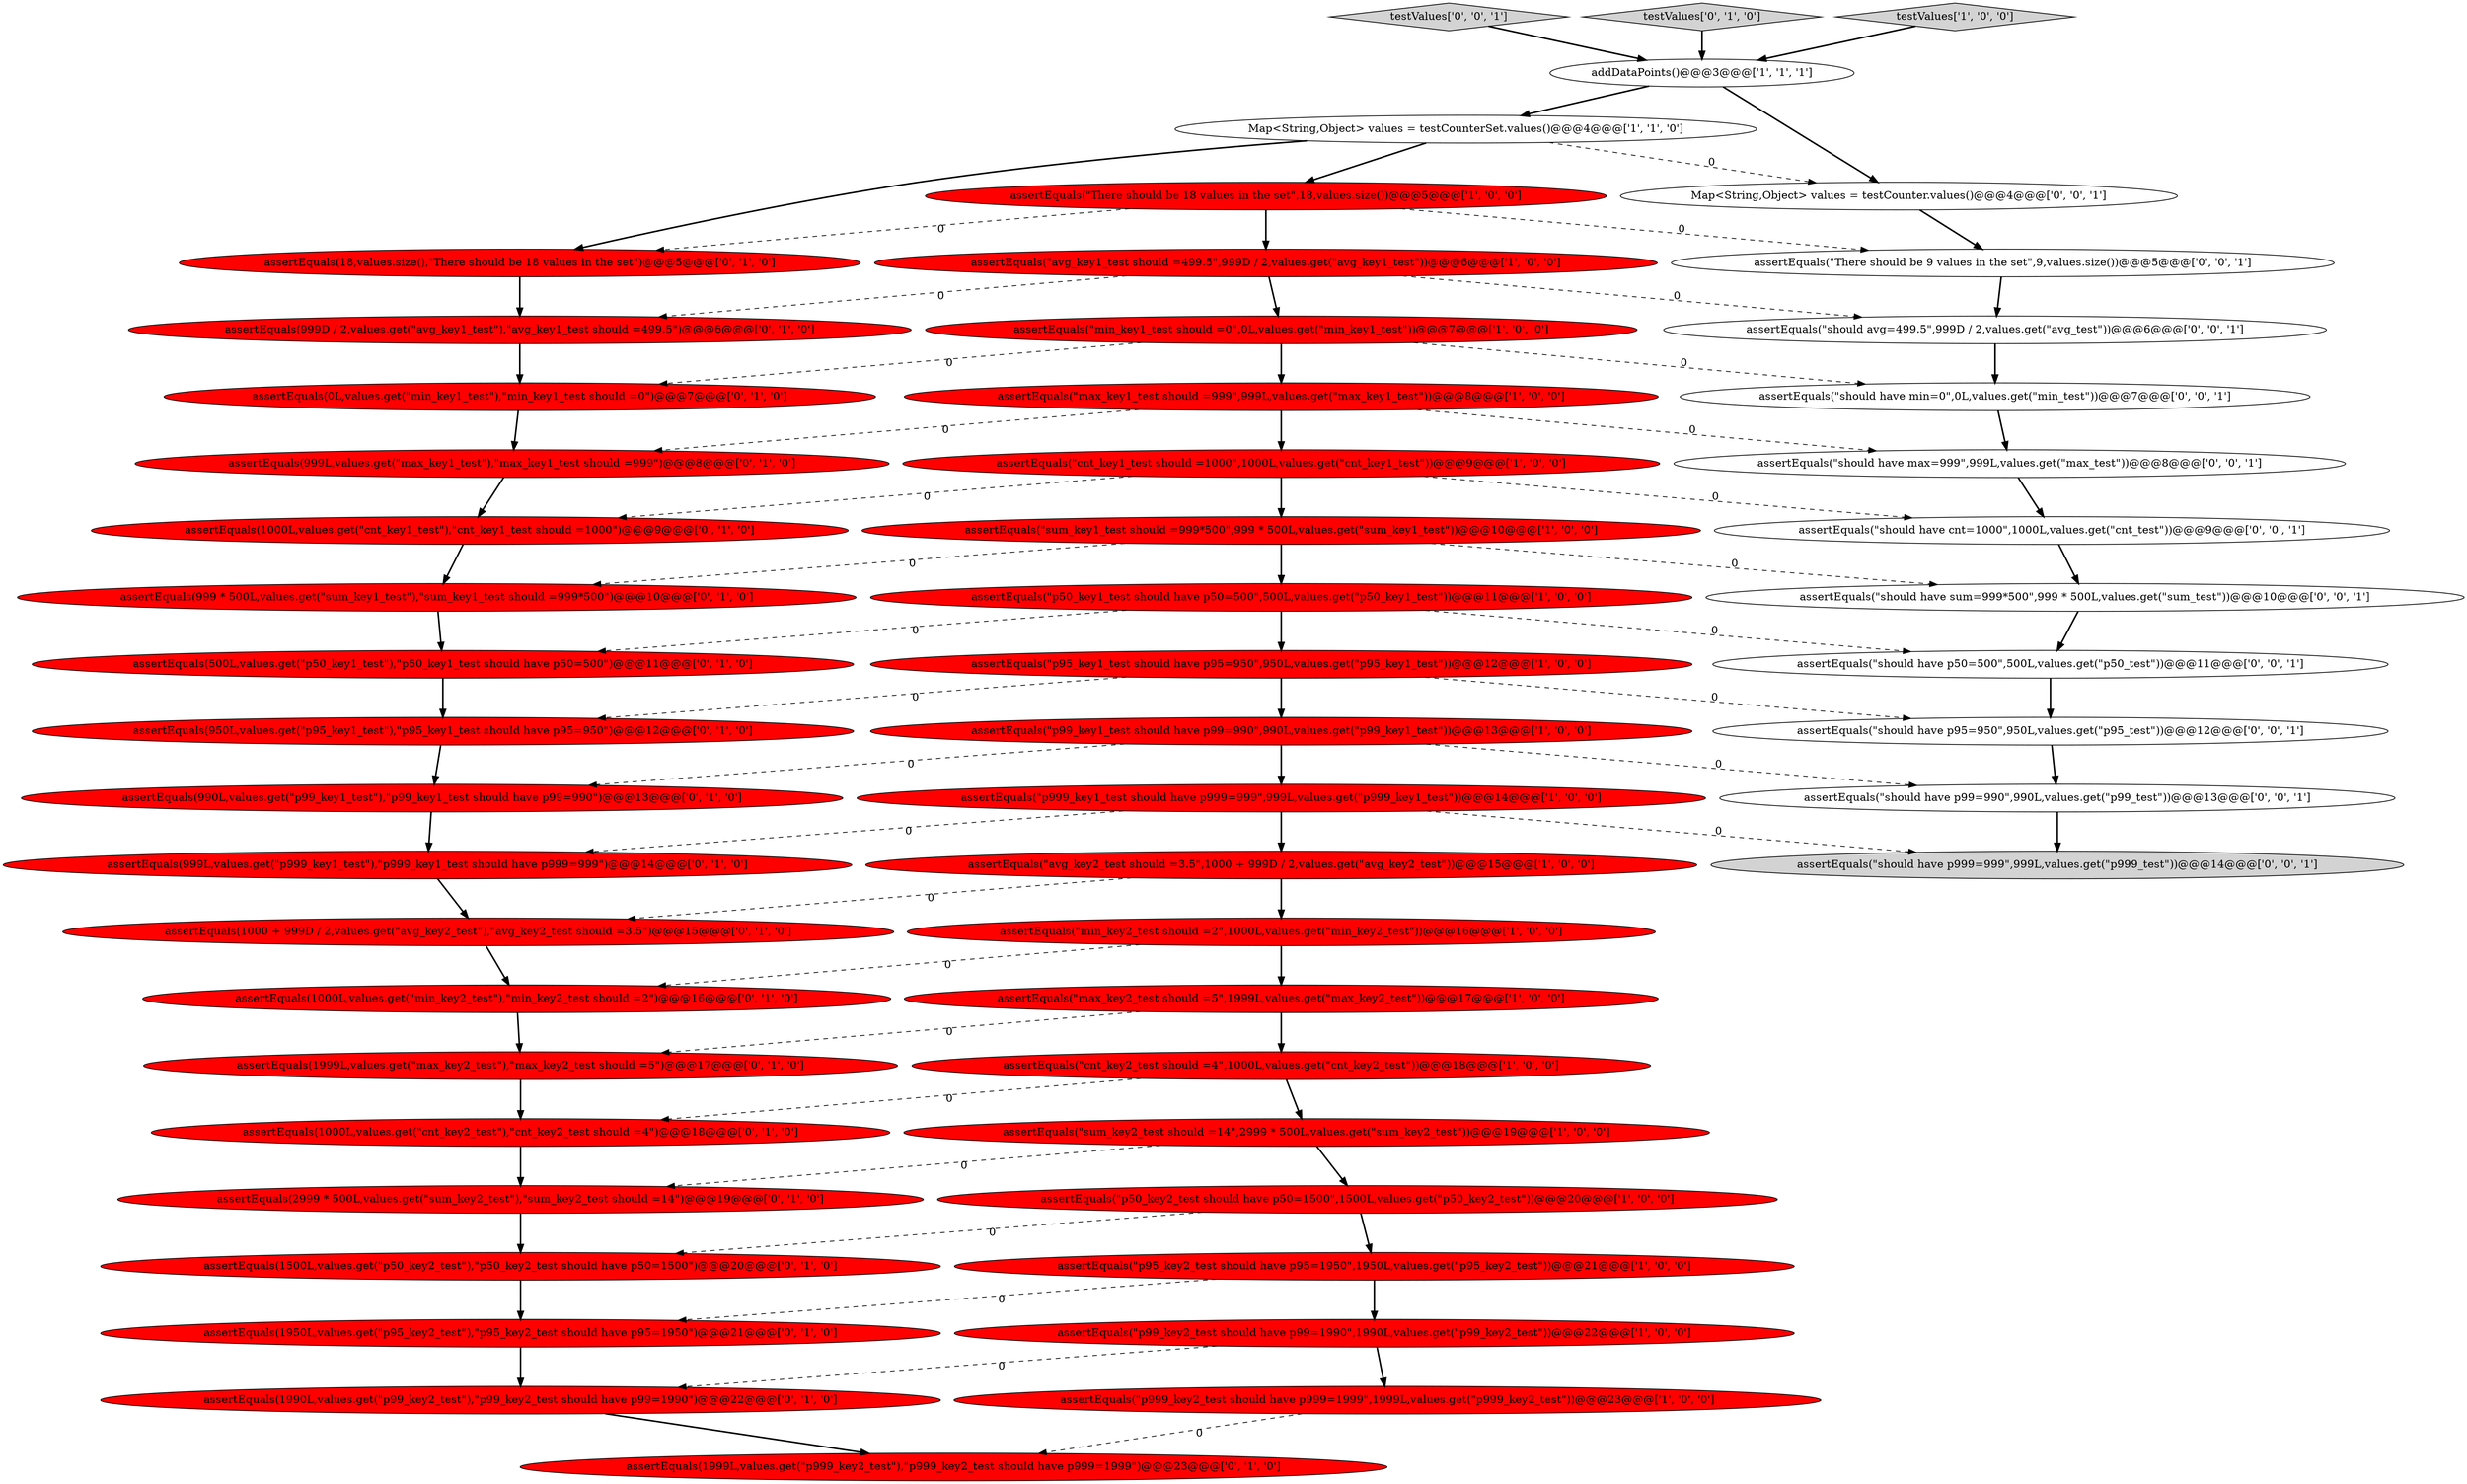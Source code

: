 digraph {
40 [style = filled, label = "assertEquals(1999L,values.get(\"max_key2_test\"),\"max_key2_test should =5\")@@@17@@@['0', '1', '0']", fillcolor = red, shape = ellipse image = "AAA1AAABBB2BBB"];
35 [style = filled, label = "assertEquals(999L,values.get(\"max_key1_test\"),\"max_key1_test should =999\")@@@8@@@['0', '1', '0']", fillcolor = red, shape = ellipse image = "AAA1AAABBB2BBB"];
31 [style = filled, label = "assertEquals(990L,values.get(\"p99_key1_test\"),\"p99_key1_test should have p99=990\")@@@13@@@['0', '1', '0']", fillcolor = red, shape = ellipse image = "AAA1AAABBB2BBB"];
12 [style = filled, label = "assertEquals(\"sum_key2_test should =14\",2999 * 500L,values.get(\"sum_key2_test\"))@@@19@@@['1', '0', '0']", fillcolor = red, shape = ellipse image = "AAA1AAABBB1BBB"];
22 [style = filled, label = "assertEquals(1000L,values.get(\"cnt_key2_test\"),\"cnt_key2_test should =4\")@@@18@@@['0', '1', '0']", fillcolor = red, shape = ellipse image = "AAA1AAABBB2BBB"];
3 [style = filled, label = "assertEquals(\"p999_key1_test should have p999=999\",999L,values.get(\"p999_key1_test\"))@@@14@@@['1', '0', '0']", fillcolor = red, shape = ellipse image = "AAA1AAABBB1BBB"];
27 [style = filled, label = "assertEquals(999 * 500L,values.get(\"sum_key1_test\"),\"sum_key1_test should =999*500\")@@@10@@@['0', '1', '0']", fillcolor = red, shape = ellipse image = "AAA1AAABBB2BBB"];
46 [style = filled, label = "assertEquals(\"should have max=999\",999L,values.get(\"max_test\"))@@@8@@@['0', '0', '1']", fillcolor = white, shape = ellipse image = "AAA0AAABBB3BBB"];
9 [style = filled, label = "assertEquals(\"p95_key2_test should have p95=1950\",1950L,values.get(\"p95_key2_test\"))@@@21@@@['1', '0', '0']", fillcolor = red, shape = ellipse image = "AAA1AAABBB1BBB"];
44 [style = filled, label = "testValues['0', '0', '1']", fillcolor = lightgray, shape = diamond image = "AAA0AAABBB3BBB"];
18 [style = filled, label = "assertEquals(\"There should be 18 values in the set\",18,values.size())@@@5@@@['1', '0', '0']", fillcolor = red, shape = ellipse image = "AAA1AAABBB1BBB"];
48 [style = filled, label = "assertEquals(\"should have p99=990\",990L,values.get(\"p99_test\"))@@@13@@@['0', '0', '1']", fillcolor = white, shape = ellipse image = "AAA0AAABBB3BBB"];
15 [style = filled, label = "assertEquals(\"p50_key1_test should have p50=500\",500L,values.get(\"p50_key1_test\"))@@@11@@@['1', '0', '0']", fillcolor = red, shape = ellipse image = "AAA1AAABBB1BBB"];
21 [style = filled, label = "assertEquals(\"p50_key2_test should have p50=1500\",1500L,values.get(\"p50_key2_test\"))@@@20@@@['1', '0', '0']", fillcolor = red, shape = ellipse image = "AAA1AAABBB1BBB"];
6 [style = filled, label = "assertEquals(\"p99_key2_test should have p99=1990\",1990L,values.get(\"p99_key2_test\"))@@@22@@@['1', '0', '0']", fillcolor = red, shape = ellipse image = "AAA1AAABBB1BBB"];
26 [style = filled, label = "assertEquals(0L,values.get(\"min_key1_test\"),\"min_key1_test should =0\")@@@7@@@['0', '1', '0']", fillcolor = red, shape = ellipse image = "AAA1AAABBB2BBB"];
43 [style = filled, label = "assertEquals(\"should have p50=500\",500L,values.get(\"p50_test\"))@@@11@@@['0', '0', '1']", fillcolor = white, shape = ellipse image = "AAA0AAABBB3BBB"];
45 [style = filled, label = "assertEquals(\"should have p999=999\",999L,values.get(\"p999_test\"))@@@14@@@['0', '0', '1']", fillcolor = lightgray, shape = ellipse image = "AAA0AAABBB3BBB"];
50 [style = filled, label = "assertEquals(\"should have sum=999*500\",999 * 500L,values.get(\"sum_test\"))@@@10@@@['0', '0', '1']", fillcolor = white, shape = ellipse image = "AAA0AAABBB3BBB"];
51 [style = filled, label = "assertEquals(\"should have p95=950\",950L,values.get(\"p95_test\"))@@@12@@@['0', '0', '1']", fillcolor = white, shape = ellipse image = "AAA0AAABBB3BBB"];
37 [style = filled, label = "assertEquals(500L,values.get(\"p50_key1_test\"),\"p50_key1_test should have p50=500\")@@@11@@@['0', '1', '0']", fillcolor = red, shape = ellipse image = "AAA1AAABBB2BBB"];
16 [style = filled, label = "assertEquals(\"sum_key1_test should =999*500\",999 * 500L,values.get(\"sum_key1_test\"))@@@10@@@['1', '0', '0']", fillcolor = red, shape = ellipse image = "AAA1AAABBB1BBB"];
39 [style = filled, label = "assertEquals(999L,values.get(\"p999_key1_test\"),\"p999_key1_test should have p999=999\")@@@14@@@['0', '1', '0']", fillcolor = red, shape = ellipse image = "AAA1AAABBB2BBB"];
0 [style = filled, label = "assertEquals(\"avg_key1_test should =499.5\",999D / 2,values.get(\"avg_key1_test\"))@@@6@@@['1', '0', '0']", fillcolor = red, shape = ellipse image = "AAA1AAABBB1BBB"];
25 [style = filled, label = "assertEquals(1950L,values.get(\"p95_key2_test\"),\"p95_key2_test should have p95=1950\")@@@21@@@['0', '1', '0']", fillcolor = red, shape = ellipse image = "AAA1AAABBB2BBB"];
30 [style = filled, label = "testValues['0', '1', '0']", fillcolor = lightgray, shape = diamond image = "AAA0AAABBB2BBB"];
53 [style = filled, label = "assertEquals(\"should have cnt=1000\",1000L,values.get(\"cnt_test\"))@@@9@@@['0', '0', '1']", fillcolor = white, shape = ellipse image = "AAA0AAABBB3BBB"];
7 [style = filled, label = "testValues['1', '0', '0']", fillcolor = lightgray, shape = diamond image = "AAA0AAABBB1BBB"];
10 [style = filled, label = "assertEquals(\"max_key1_test should =999\",999L,values.get(\"max_key1_test\"))@@@8@@@['1', '0', '0']", fillcolor = red, shape = ellipse image = "AAA1AAABBB1BBB"];
19 [style = filled, label = "assertEquals(\"cnt_key1_test should =1000\",1000L,values.get(\"cnt_key1_test\"))@@@9@@@['1', '0', '0']", fillcolor = red, shape = ellipse image = "AAA1AAABBB1BBB"];
34 [style = filled, label = "assertEquals(1000L,values.get(\"min_key2_test\"),\"min_key2_test should =2\")@@@16@@@['0', '1', '0']", fillcolor = red, shape = ellipse image = "AAA1AAABBB2BBB"];
28 [style = filled, label = "assertEquals(999D / 2,values.get(\"avg_key1_test\"),\"avg_key1_test should =499.5\")@@@6@@@['0', '1', '0']", fillcolor = red, shape = ellipse image = "AAA1AAABBB2BBB"];
52 [style = filled, label = "assertEquals(\"There should be 9 values in the set\",9,values.size())@@@5@@@['0', '0', '1']", fillcolor = white, shape = ellipse image = "AAA0AAABBB3BBB"];
5 [style = filled, label = "addDataPoints()@@@3@@@['1', '1', '1']", fillcolor = white, shape = ellipse image = "AAA0AAABBB1BBB"];
42 [style = filled, label = "assertEquals(\"should have min=0\",0L,values.get(\"min_test\"))@@@7@@@['0', '0', '1']", fillcolor = white, shape = ellipse image = "AAA0AAABBB3BBB"];
49 [style = filled, label = "Map<String,Object> values = testCounter.values()@@@4@@@['0', '0', '1']", fillcolor = white, shape = ellipse image = "AAA0AAABBB3BBB"];
2 [style = filled, label = "Map<String,Object> values = testCounterSet.values()@@@4@@@['1', '1', '0']", fillcolor = white, shape = ellipse image = "AAA0AAABBB1BBB"];
41 [style = filled, label = "assertEquals(1990L,values.get(\"p99_key2_test\"),\"p99_key2_test should have p99=1990\")@@@22@@@['0', '1', '0']", fillcolor = red, shape = ellipse image = "AAA1AAABBB2BBB"];
47 [style = filled, label = "assertEquals(\"should avg=499.5\",999D / 2,values.get(\"avg_test\"))@@@6@@@['0', '0', '1']", fillcolor = white, shape = ellipse image = "AAA0AAABBB3BBB"];
38 [style = filled, label = "assertEquals(1999L,values.get(\"p999_key2_test\"),\"p999_key2_test should have p999=1999\")@@@23@@@['0', '1', '0']", fillcolor = red, shape = ellipse image = "AAA1AAABBB2BBB"];
33 [style = filled, label = "assertEquals(1000 + 999D / 2,values.get(\"avg_key2_test\"),\"avg_key2_test should =3.5\")@@@15@@@['0', '1', '0']", fillcolor = red, shape = ellipse image = "AAA1AAABBB2BBB"];
14 [style = filled, label = "assertEquals(\"cnt_key2_test should =4\",1000L,values.get(\"cnt_key2_test\"))@@@18@@@['1', '0', '0']", fillcolor = red, shape = ellipse image = "AAA1AAABBB1BBB"];
23 [style = filled, label = "assertEquals(950L,values.get(\"p95_key1_test\"),\"p95_key1_test should have p95=950\")@@@12@@@['0', '1', '0']", fillcolor = red, shape = ellipse image = "AAA1AAABBB2BBB"];
24 [style = filled, label = "assertEquals(18,values.size(),\"There should be 18 values in the set\")@@@5@@@['0', '1', '0']", fillcolor = red, shape = ellipse image = "AAA1AAABBB2BBB"];
13 [style = filled, label = "assertEquals(\"p99_key1_test should have p99=990\",990L,values.get(\"p99_key1_test\"))@@@13@@@['1', '0', '0']", fillcolor = red, shape = ellipse image = "AAA1AAABBB1BBB"];
36 [style = filled, label = "assertEquals(2999 * 500L,values.get(\"sum_key2_test\"),\"sum_key2_test should =14\")@@@19@@@['0', '1', '0']", fillcolor = red, shape = ellipse image = "AAA1AAABBB2BBB"];
1 [style = filled, label = "assertEquals(\"p999_key2_test should have p999=1999\",1999L,values.get(\"p999_key2_test\"))@@@23@@@['1', '0', '0']", fillcolor = red, shape = ellipse image = "AAA1AAABBB1BBB"];
32 [style = filled, label = "assertEquals(1500L,values.get(\"p50_key2_test\"),\"p50_key2_test should have p50=1500\")@@@20@@@['0', '1', '0']", fillcolor = red, shape = ellipse image = "AAA1AAABBB2BBB"];
4 [style = filled, label = "assertEquals(\"avg_key2_test should =3.5\",1000 + 999D / 2,values.get(\"avg_key2_test\"))@@@15@@@['1', '0', '0']", fillcolor = red, shape = ellipse image = "AAA1AAABBB1BBB"];
17 [style = filled, label = "assertEquals(\"p95_key1_test should have p95=950\",950L,values.get(\"p95_key1_test\"))@@@12@@@['1', '0', '0']", fillcolor = red, shape = ellipse image = "AAA1AAABBB1BBB"];
20 [style = filled, label = "assertEquals(\"max_key2_test should =5\",1999L,values.get(\"max_key2_test\"))@@@17@@@['1', '0', '0']", fillcolor = red, shape = ellipse image = "AAA1AAABBB1BBB"];
8 [style = filled, label = "assertEquals(\"min_key1_test should =0\",0L,values.get(\"min_key1_test\"))@@@7@@@['1', '0', '0']", fillcolor = red, shape = ellipse image = "AAA1AAABBB1BBB"];
11 [style = filled, label = "assertEquals(\"min_key2_test should =2\",1000L,values.get(\"min_key2_test\"))@@@16@@@['1', '0', '0']", fillcolor = red, shape = ellipse image = "AAA1AAABBB1BBB"];
29 [style = filled, label = "assertEquals(1000L,values.get(\"cnt_key1_test\"),\"cnt_key1_test should =1000\")@@@9@@@['0', '1', '0']", fillcolor = red, shape = ellipse image = "AAA1AAABBB2BBB"];
23->31 [style = bold, label=""];
16->15 [style = bold, label=""];
8->10 [style = bold, label=""];
11->20 [style = bold, label=""];
24->28 [style = bold, label=""];
50->43 [style = bold, label=""];
35->29 [style = bold, label=""];
42->46 [style = bold, label=""];
34->40 [style = bold, label=""];
47->42 [style = bold, label=""];
16->27 [style = dashed, label="0"];
20->40 [style = dashed, label="0"];
12->21 [style = bold, label=""];
25->41 [style = bold, label=""];
15->37 [style = dashed, label="0"];
10->19 [style = bold, label=""];
3->39 [style = dashed, label="0"];
11->34 [style = dashed, label="0"];
43->51 [style = bold, label=""];
46->53 [style = bold, label=""];
19->29 [style = dashed, label="0"];
15->43 [style = dashed, label="0"];
14->22 [style = dashed, label="0"];
2->18 [style = bold, label=""];
28->26 [style = bold, label=""];
36->32 [style = bold, label=""];
20->14 [style = bold, label=""];
0->47 [style = dashed, label="0"];
13->48 [style = dashed, label="0"];
37->23 [style = bold, label=""];
0->28 [style = dashed, label="0"];
3->4 [style = bold, label=""];
4->33 [style = dashed, label="0"];
39->33 [style = bold, label=""];
9->6 [style = bold, label=""];
19->16 [style = bold, label=""];
21->32 [style = dashed, label="0"];
53->50 [style = bold, label=""];
8->42 [style = dashed, label="0"];
19->53 [style = dashed, label="0"];
10->46 [style = dashed, label="0"];
3->45 [style = dashed, label="0"];
6->1 [style = bold, label=""];
29->27 [style = bold, label=""];
17->51 [style = dashed, label="0"];
5->2 [style = bold, label=""];
15->17 [style = bold, label=""];
21->9 [style = bold, label=""];
7->5 [style = bold, label=""];
27->37 [style = bold, label=""];
5->49 [style = bold, label=""];
52->47 [style = bold, label=""];
51->48 [style = bold, label=""];
13->3 [style = bold, label=""];
49->52 [style = bold, label=""];
48->45 [style = bold, label=""];
30->5 [style = bold, label=""];
13->31 [style = dashed, label="0"];
12->36 [style = dashed, label="0"];
22->36 [style = bold, label=""];
14->12 [style = bold, label=""];
6->41 [style = dashed, label="0"];
9->25 [style = dashed, label="0"];
26->35 [style = bold, label=""];
0->8 [style = bold, label=""];
32->25 [style = bold, label=""];
40->22 [style = bold, label=""];
2->49 [style = dashed, label="0"];
16->50 [style = dashed, label="0"];
18->52 [style = dashed, label="0"];
1->38 [style = dashed, label="0"];
41->38 [style = bold, label=""];
17->13 [style = bold, label=""];
31->39 [style = bold, label=""];
17->23 [style = dashed, label="0"];
2->24 [style = bold, label=""];
4->11 [style = bold, label=""];
33->34 [style = bold, label=""];
44->5 [style = bold, label=""];
10->35 [style = dashed, label="0"];
18->0 [style = bold, label=""];
18->24 [style = dashed, label="0"];
8->26 [style = dashed, label="0"];
}
